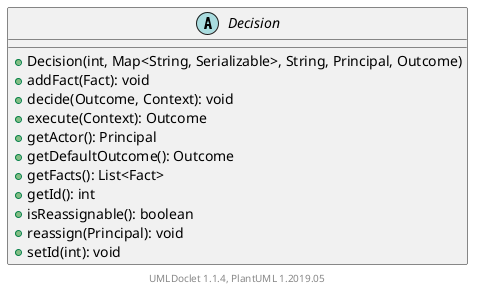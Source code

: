 @startuml

    abstract class Decision [[Decision.html]] {
        +Decision(int, Map<String, Serializable>, String, Principal, Outcome)
        +addFact(Fact): void
        +decide(Outcome, Context): void
        +execute(Context): Outcome
        +getActor(): Principal
        +getDefaultOutcome(): Outcome
        +getFacts(): List<Fact>
        +getId(): int
        +isReassignable(): boolean
        +reassign(Principal): void
        +setId(int): void
    }


    center footer UMLDoclet 1.1.4, PlantUML 1.2019.05
@enduml
